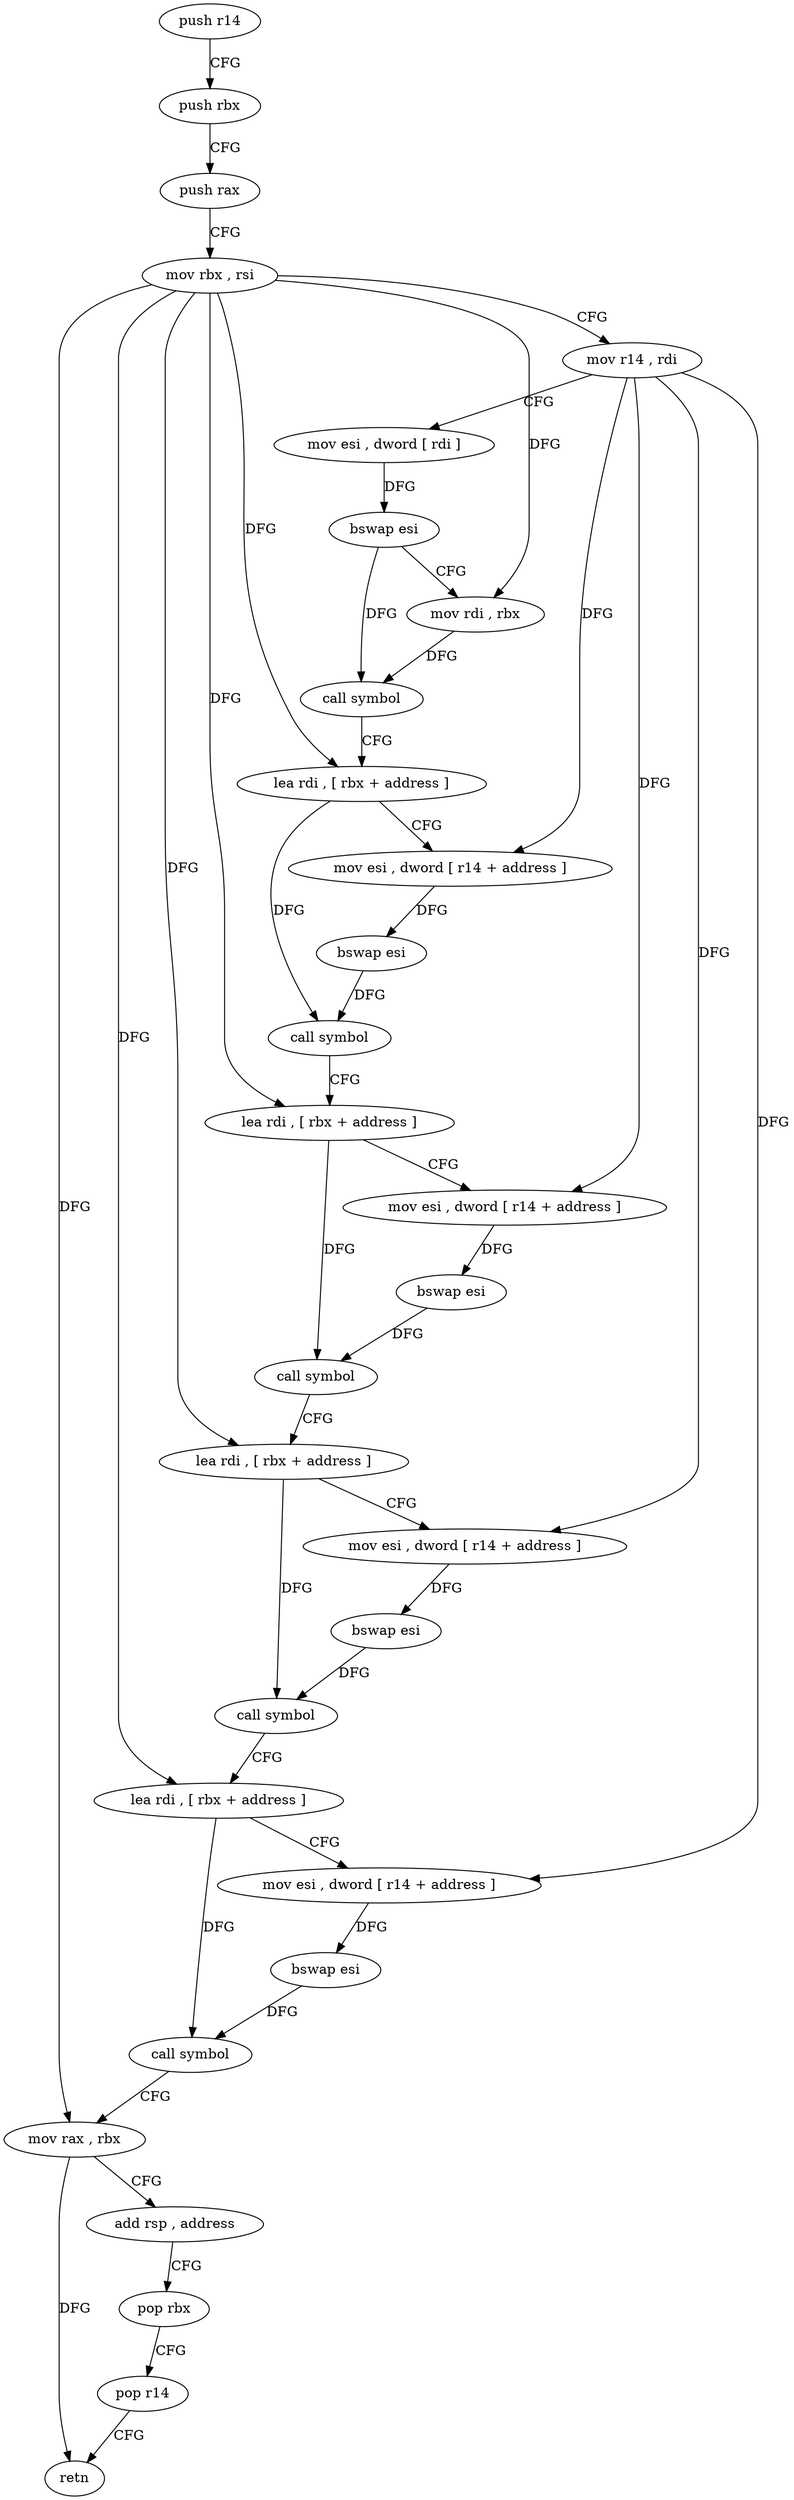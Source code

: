 digraph "func" {
"4229200" [label = "push r14" ]
"4229202" [label = "push rbx" ]
"4229203" [label = "push rax" ]
"4229204" [label = "mov rbx , rsi" ]
"4229207" [label = "mov r14 , rdi" ]
"4229210" [label = "mov esi , dword [ rdi ]" ]
"4229212" [label = "bswap esi" ]
"4229214" [label = "mov rdi , rbx" ]
"4229217" [label = "call symbol" ]
"4229222" [label = "lea rdi , [ rbx + address ]" ]
"4229226" [label = "mov esi , dword [ r14 + address ]" ]
"4229230" [label = "bswap esi" ]
"4229232" [label = "call symbol" ]
"4229237" [label = "lea rdi , [ rbx + address ]" ]
"4229241" [label = "mov esi , dword [ r14 + address ]" ]
"4229245" [label = "bswap esi" ]
"4229247" [label = "call symbol" ]
"4229252" [label = "lea rdi , [ rbx + address ]" ]
"4229256" [label = "mov esi , dword [ r14 + address ]" ]
"4229260" [label = "bswap esi" ]
"4229262" [label = "call symbol" ]
"4229267" [label = "lea rdi , [ rbx + address ]" ]
"4229271" [label = "mov esi , dword [ r14 + address ]" ]
"4229275" [label = "bswap esi" ]
"4229277" [label = "call symbol" ]
"4229282" [label = "mov rax , rbx" ]
"4229285" [label = "add rsp , address" ]
"4229289" [label = "pop rbx" ]
"4229290" [label = "pop r14" ]
"4229292" [label = "retn" ]
"4229200" -> "4229202" [ label = "CFG" ]
"4229202" -> "4229203" [ label = "CFG" ]
"4229203" -> "4229204" [ label = "CFG" ]
"4229204" -> "4229207" [ label = "CFG" ]
"4229204" -> "4229214" [ label = "DFG" ]
"4229204" -> "4229222" [ label = "DFG" ]
"4229204" -> "4229237" [ label = "DFG" ]
"4229204" -> "4229252" [ label = "DFG" ]
"4229204" -> "4229267" [ label = "DFG" ]
"4229204" -> "4229282" [ label = "DFG" ]
"4229207" -> "4229210" [ label = "CFG" ]
"4229207" -> "4229226" [ label = "DFG" ]
"4229207" -> "4229241" [ label = "DFG" ]
"4229207" -> "4229256" [ label = "DFG" ]
"4229207" -> "4229271" [ label = "DFG" ]
"4229210" -> "4229212" [ label = "DFG" ]
"4229212" -> "4229214" [ label = "CFG" ]
"4229212" -> "4229217" [ label = "DFG" ]
"4229214" -> "4229217" [ label = "DFG" ]
"4229217" -> "4229222" [ label = "CFG" ]
"4229222" -> "4229226" [ label = "CFG" ]
"4229222" -> "4229232" [ label = "DFG" ]
"4229226" -> "4229230" [ label = "DFG" ]
"4229230" -> "4229232" [ label = "DFG" ]
"4229232" -> "4229237" [ label = "CFG" ]
"4229237" -> "4229241" [ label = "CFG" ]
"4229237" -> "4229247" [ label = "DFG" ]
"4229241" -> "4229245" [ label = "DFG" ]
"4229245" -> "4229247" [ label = "DFG" ]
"4229247" -> "4229252" [ label = "CFG" ]
"4229252" -> "4229256" [ label = "CFG" ]
"4229252" -> "4229262" [ label = "DFG" ]
"4229256" -> "4229260" [ label = "DFG" ]
"4229260" -> "4229262" [ label = "DFG" ]
"4229262" -> "4229267" [ label = "CFG" ]
"4229267" -> "4229271" [ label = "CFG" ]
"4229267" -> "4229277" [ label = "DFG" ]
"4229271" -> "4229275" [ label = "DFG" ]
"4229275" -> "4229277" [ label = "DFG" ]
"4229277" -> "4229282" [ label = "CFG" ]
"4229282" -> "4229285" [ label = "CFG" ]
"4229282" -> "4229292" [ label = "DFG" ]
"4229285" -> "4229289" [ label = "CFG" ]
"4229289" -> "4229290" [ label = "CFG" ]
"4229290" -> "4229292" [ label = "CFG" ]
}
